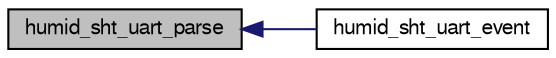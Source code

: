 digraph "humid_sht_uart_parse"
{
  edge [fontname="FreeSans",fontsize="10",labelfontname="FreeSans",labelfontsize="10"];
  node [fontname="FreeSans",fontsize="10",shape=record];
  rankdir="LR";
  Node1 [label="humid_sht_uart_parse",height=0.2,width=0.4,color="black", fillcolor="grey75", style="filled", fontcolor="black"];
  Node1 -> Node2 [dir="back",color="midnightblue",fontsize="10",style="solid",fontname="FreeSans"];
  Node2 [label="humid_sht_uart_event",height=0.2,width=0.4,color="black", fillcolor="white", style="filled",URL="$humid__sht__uart_8h.html#a42870837efe17fd5bf0a411d2e56330b"];
}
